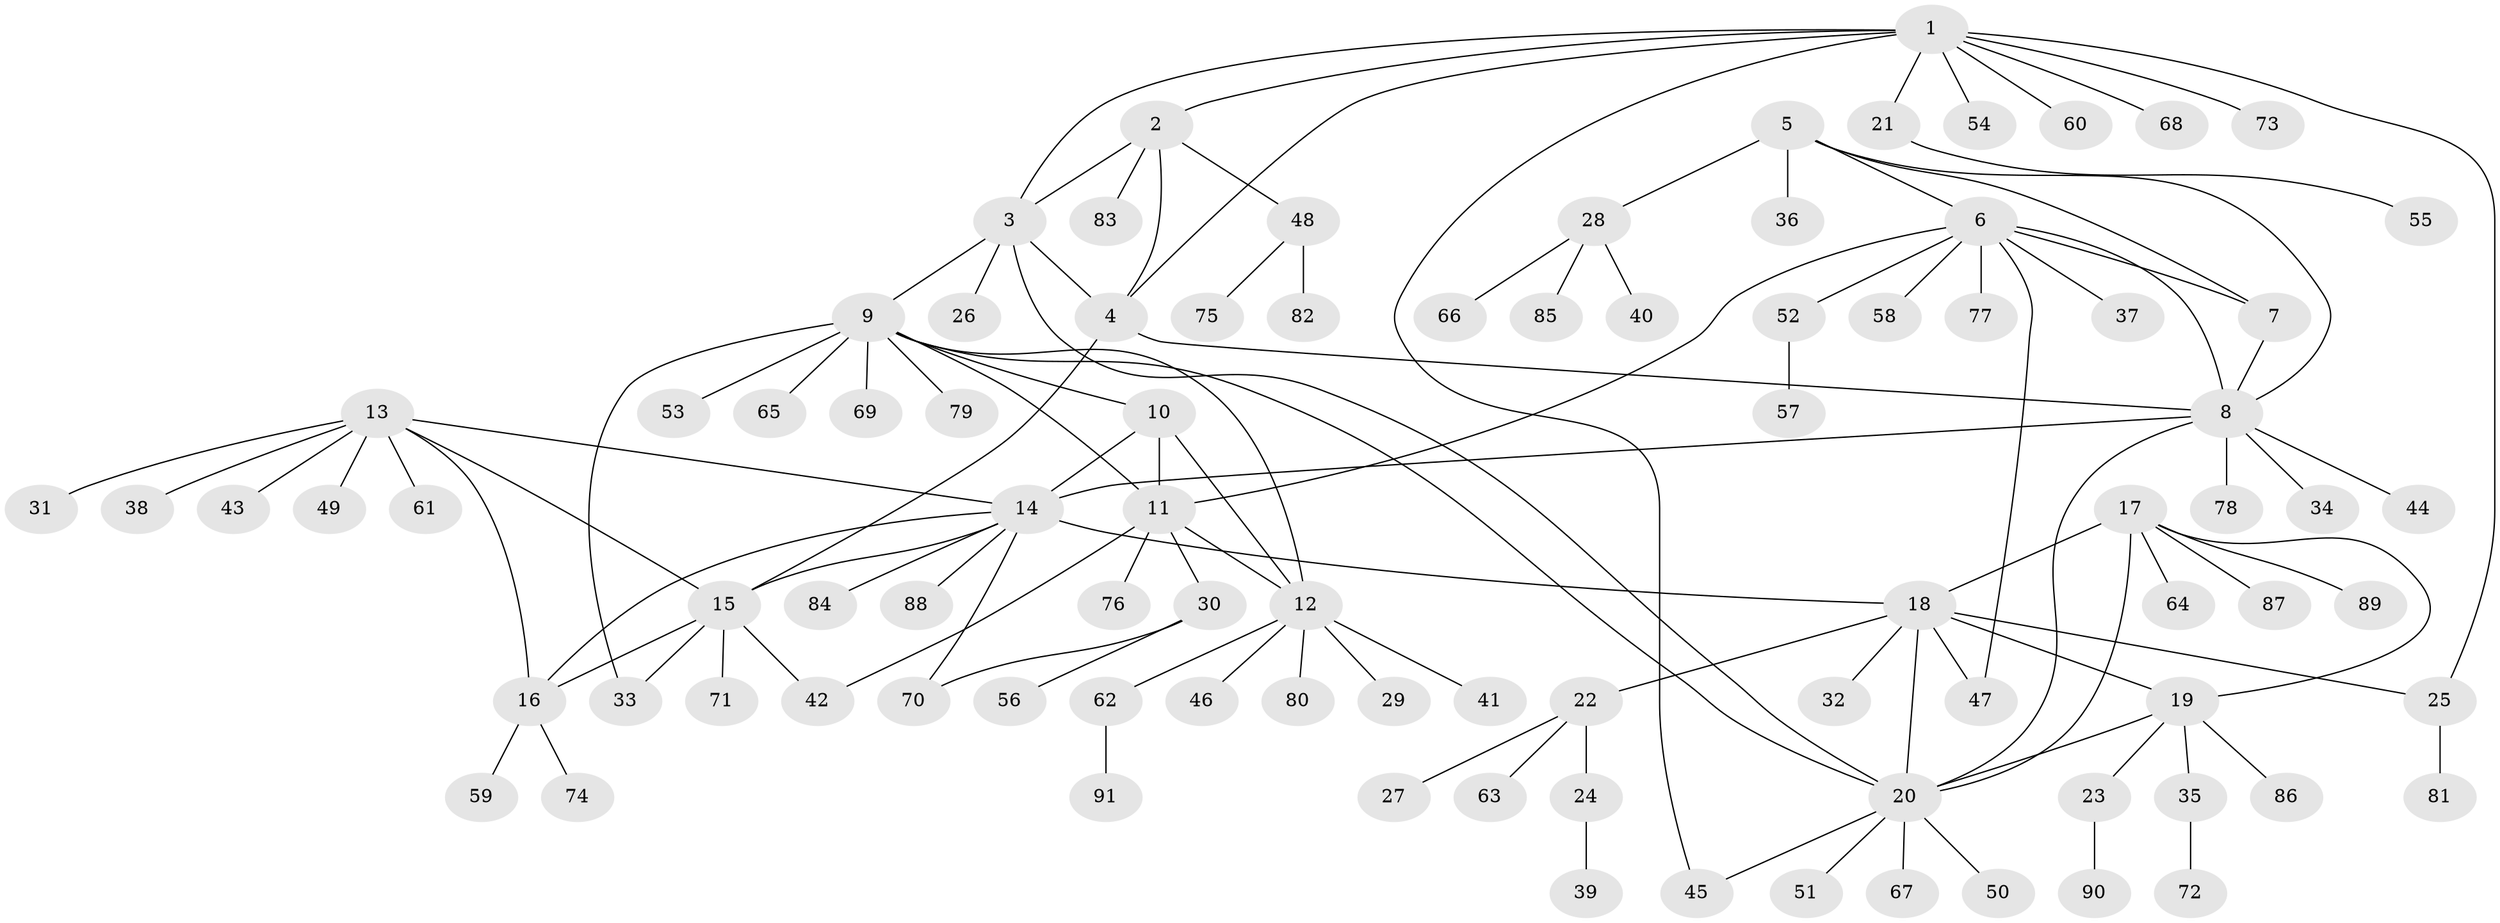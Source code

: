 // coarse degree distribution, {2: 0.2222222222222222, 11: 0.037037037037037035, 5: 0.037037037037037035, 4: 0.037037037037037035, 10: 0.037037037037037035, 3: 0.037037037037037035, 6: 0.037037037037037035, 9: 0.037037037037037035, 1: 0.5185185185185185}
// Generated by graph-tools (version 1.1) at 2025/19/03/04/25 18:19:36]
// undirected, 91 vertices, 117 edges
graph export_dot {
graph [start="1"]
  node [color=gray90,style=filled];
  1;
  2;
  3;
  4;
  5;
  6;
  7;
  8;
  9;
  10;
  11;
  12;
  13;
  14;
  15;
  16;
  17;
  18;
  19;
  20;
  21;
  22;
  23;
  24;
  25;
  26;
  27;
  28;
  29;
  30;
  31;
  32;
  33;
  34;
  35;
  36;
  37;
  38;
  39;
  40;
  41;
  42;
  43;
  44;
  45;
  46;
  47;
  48;
  49;
  50;
  51;
  52;
  53;
  54;
  55;
  56;
  57;
  58;
  59;
  60;
  61;
  62;
  63;
  64;
  65;
  66;
  67;
  68;
  69;
  70;
  71;
  72;
  73;
  74;
  75;
  76;
  77;
  78;
  79;
  80;
  81;
  82;
  83;
  84;
  85;
  86;
  87;
  88;
  89;
  90;
  91;
  1 -- 2;
  1 -- 3;
  1 -- 4;
  1 -- 21;
  1 -- 25;
  1 -- 45;
  1 -- 54;
  1 -- 60;
  1 -- 68;
  1 -- 73;
  2 -- 3;
  2 -- 4;
  2 -- 48;
  2 -- 83;
  3 -- 4;
  3 -- 9;
  3 -- 20;
  3 -- 26;
  4 -- 8;
  4 -- 15;
  5 -- 6;
  5 -- 7;
  5 -- 8;
  5 -- 28;
  5 -- 36;
  6 -- 7;
  6 -- 8;
  6 -- 11;
  6 -- 37;
  6 -- 47;
  6 -- 52;
  6 -- 58;
  6 -- 77;
  7 -- 8;
  8 -- 14;
  8 -- 20;
  8 -- 34;
  8 -- 44;
  8 -- 78;
  9 -- 10;
  9 -- 11;
  9 -- 12;
  9 -- 20;
  9 -- 33;
  9 -- 53;
  9 -- 65;
  9 -- 69;
  9 -- 79;
  10 -- 11;
  10 -- 12;
  10 -- 14;
  11 -- 12;
  11 -- 30;
  11 -- 42;
  11 -- 76;
  12 -- 29;
  12 -- 41;
  12 -- 46;
  12 -- 62;
  12 -- 80;
  13 -- 14;
  13 -- 15;
  13 -- 16;
  13 -- 31;
  13 -- 38;
  13 -- 43;
  13 -- 49;
  13 -- 61;
  14 -- 15;
  14 -- 16;
  14 -- 18;
  14 -- 70;
  14 -- 84;
  14 -- 88;
  15 -- 16;
  15 -- 33;
  15 -- 42;
  15 -- 71;
  16 -- 59;
  16 -- 74;
  17 -- 18;
  17 -- 19;
  17 -- 20;
  17 -- 64;
  17 -- 87;
  17 -- 89;
  18 -- 19;
  18 -- 20;
  18 -- 22;
  18 -- 25;
  18 -- 32;
  18 -- 47;
  19 -- 20;
  19 -- 23;
  19 -- 35;
  19 -- 86;
  20 -- 45;
  20 -- 50;
  20 -- 51;
  20 -- 67;
  21 -- 55;
  22 -- 24;
  22 -- 27;
  22 -- 63;
  23 -- 90;
  24 -- 39;
  25 -- 81;
  28 -- 40;
  28 -- 66;
  28 -- 85;
  30 -- 56;
  30 -- 70;
  35 -- 72;
  48 -- 75;
  48 -- 82;
  52 -- 57;
  62 -- 91;
}
